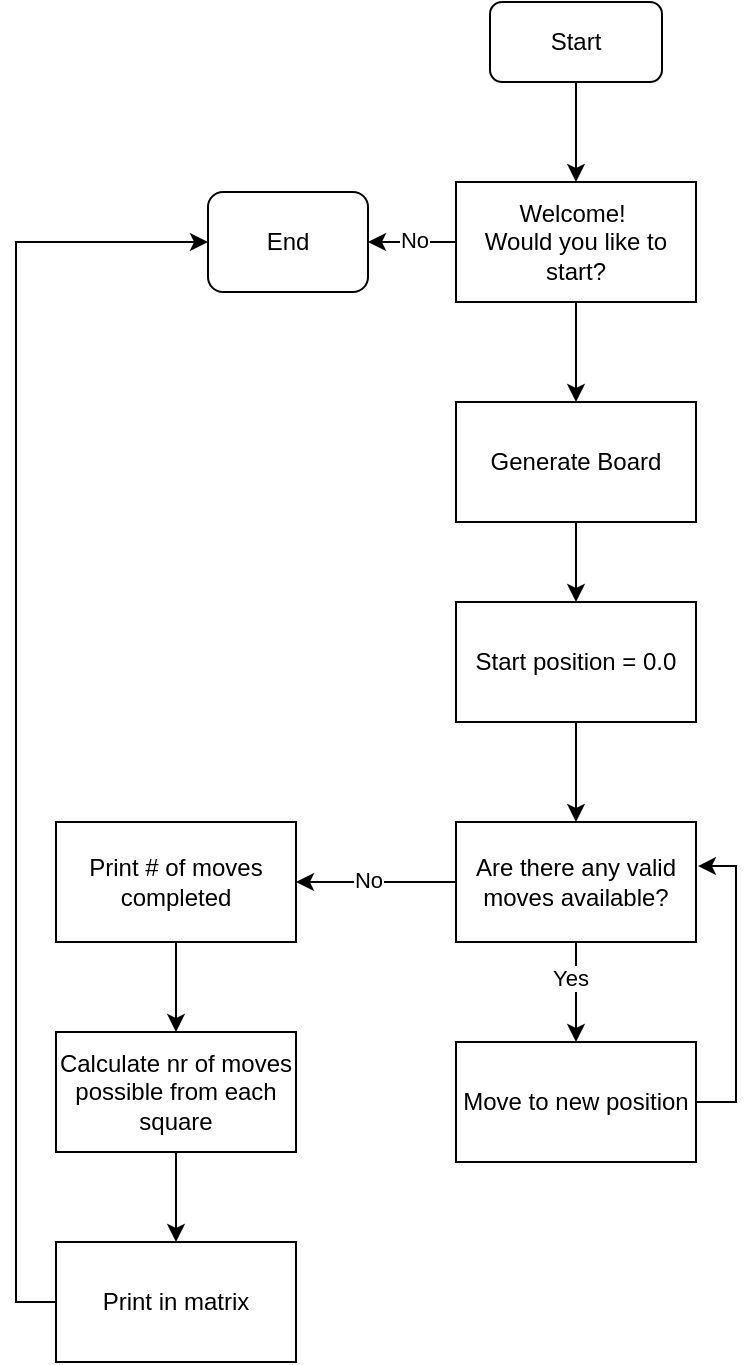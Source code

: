 <mxfile version="28.2.5">
  <diagram name="Side-1" id="fXFDWMzpkF1zqOqWwmxB">
    <mxGraphModel dx="1426" dy="841" grid="1" gridSize="10" guides="1" tooltips="1" connect="1" arrows="1" fold="1" page="1" pageScale="1" pageWidth="827" pageHeight="1169" math="0" shadow="0">
      <root>
        <mxCell id="0" />
        <mxCell id="1" parent="0" />
        <mxCell id="O5TQjMn34plPdjG0fmoY-3" value="" style="edgeStyle=orthogonalEdgeStyle;rounded=0;orthogonalLoop=1;jettySize=auto;html=1;" edge="1" parent="1" source="O5TQjMn34plPdjG0fmoY-1" target="O5TQjMn34plPdjG0fmoY-2">
          <mxGeometry relative="1" as="geometry" />
        </mxCell>
        <mxCell id="O5TQjMn34plPdjG0fmoY-1" value="Start" style="rounded=1;whiteSpace=wrap;html=1;" vertex="1" parent="1">
          <mxGeometry x="371" y="10" width="86" height="40" as="geometry" />
        </mxCell>
        <mxCell id="O5TQjMn34plPdjG0fmoY-6" value="" style="edgeStyle=orthogonalEdgeStyle;rounded=0;orthogonalLoop=1;jettySize=auto;html=1;" edge="1" parent="1" source="O5TQjMn34plPdjG0fmoY-2" target="O5TQjMn34plPdjG0fmoY-5">
          <mxGeometry relative="1" as="geometry" />
        </mxCell>
        <mxCell id="O5TQjMn34plPdjG0fmoY-7" value="No" style="edgeLabel;html=1;align=center;verticalAlign=middle;resizable=0;points=[];" vertex="1" connectable="0" parent="O5TQjMn34plPdjG0fmoY-6">
          <mxGeometry x="-0.045" y="-1" relative="1" as="geometry">
            <mxPoint as="offset" />
          </mxGeometry>
        </mxCell>
        <mxCell id="O5TQjMn34plPdjG0fmoY-9" value="" style="edgeStyle=orthogonalEdgeStyle;rounded=0;orthogonalLoop=1;jettySize=auto;html=1;" edge="1" parent="1" source="O5TQjMn34plPdjG0fmoY-2" target="O5TQjMn34plPdjG0fmoY-8">
          <mxGeometry relative="1" as="geometry" />
        </mxCell>
        <mxCell id="O5TQjMn34plPdjG0fmoY-2" value="Welcome!&amp;nbsp;&lt;br&gt;Would you like to start?" style="rounded=0;whiteSpace=wrap;html=1;" vertex="1" parent="1">
          <mxGeometry x="354" y="100" width="120" height="60" as="geometry" />
        </mxCell>
        <mxCell id="O5TQjMn34plPdjG0fmoY-5" value="End" style="rounded=1;whiteSpace=wrap;html=1;" vertex="1" parent="1">
          <mxGeometry x="230" y="105" width="80" height="50" as="geometry" />
        </mxCell>
        <mxCell id="O5TQjMn34plPdjG0fmoY-11" value="" style="edgeStyle=orthogonalEdgeStyle;rounded=0;orthogonalLoop=1;jettySize=auto;html=1;" edge="1" parent="1" source="O5TQjMn34plPdjG0fmoY-8" target="O5TQjMn34plPdjG0fmoY-10">
          <mxGeometry relative="1" as="geometry" />
        </mxCell>
        <mxCell id="O5TQjMn34plPdjG0fmoY-8" value="Generate Board" style="rounded=0;whiteSpace=wrap;html=1;" vertex="1" parent="1">
          <mxGeometry x="354" y="210" width="120" height="60" as="geometry" />
        </mxCell>
        <mxCell id="O5TQjMn34plPdjG0fmoY-13" value="" style="edgeStyle=orthogonalEdgeStyle;rounded=0;orthogonalLoop=1;jettySize=auto;html=1;" edge="1" parent="1" source="O5TQjMn34plPdjG0fmoY-10" target="O5TQjMn34plPdjG0fmoY-12">
          <mxGeometry relative="1" as="geometry" />
        </mxCell>
        <mxCell id="O5TQjMn34plPdjG0fmoY-10" value="Start position = 0.0" style="rounded=0;whiteSpace=wrap;html=1;" vertex="1" parent="1">
          <mxGeometry x="354" y="310" width="120" height="60" as="geometry" />
        </mxCell>
        <mxCell id="O5TQjMn34plPdjG0fmoY-15" value="" style="edgeStyle=orthogonalEdgeStyle;rounded=0;orthogonalLoop=1;jettySize=auto;html=1;" edge="1" parent="1" source="O5TQjMn34plPdjG0fmoY-12" target="O5TQjMn34plPdjG0fmoY-14">
          <mxGeometry relative="1" as="geometry" />
        </mxCell>
        <mxCell id="O5TQjMn34plPdjG0fmoY-22" value="No" style="edgeLabel;html=1;align=center;verticalAlign=middle;resizable=0;points=[];" vertex="1" connectable="0" parent="O5TQjMn34plPdjG0fmoY-15">
          <mxGeometry x="0.1" y="-1" relative="1" as="geometry">
            <mxPoint as="offset" />
          </mxGeometry>
        </mxCell>
        <mxCell id="O5TQjMn34plPdjG0fmoY-23" value="" style="edgeStyle=orthogonalEdgeStyle;rounded=0;orthogonalLoop=1;jettySize=auto;html=1;" edge="1" parent="1" source="O5TQjMn34plPdjG0fmoY-12" target="O5TQjMn34plPdjG0fmoY-21">
          <mxGeometry relative="1" as="geometry" />
        </mxCell>
        <mxCell id="O5TQjMn34plPdjG0fmoY-24" value="Yes" style="edgeLabel;html=1;align=center;verticalAlign=middle;resizable=0;points=[];" vertex="1" connectable="0" parent="O5TQjMn34plPdjG0fmoY-23">
          <mxGeometry x="-0.28" y="-3" relative="1" as="geometry">
            <mxPoint as="offset" />
          </mxGeometry>
        </mxCell>
        <mxCell id="O5TQjMn34plPdjG0fmoY-12" value="Are there any valid moves available?" style="rounded=0;whiteSpace=wrap;html=1;" vertex="1" parent="1">
          <mxGeometry x="354" y="420" width="120" height="60" as="geometry" />
        </mxCell>
        <mxCell id="O5TQjMn34plPdjG0fmoY-17" value="" style="edgeStyle=orthogonalEdgeStyle;rounded=0;orthogonalLoop=1;jettySize=auto;html=1;" edge="1" parent="1" source="O5TQjMn34plPdjG0fmoY-14" target="O5TQjMn34plPdjG0fmoY-16">
          <mxGeometry relative="1" as="geometry" />
        </mxCell>
        <mxCell id="O5TQjMn34plPdjG0fmoY-14" value="Print # of moves completed" style="rounded=0;whiteSpace=wrap;html=1;" vertex="1" parent="1">
          <mxGeometry x="154" y="420" width="120" height="60" as="geometry" />
        </mxCell>
        <mxCell id="O5TQjMn34plPdjG0fmoY-19" value="" style="edgeStyle=orthogonalEdgeStyle;rounded=0;orthogonalLoop=1;jettySize=auto;html=1;" edge="1" parent="1" source="O5TQjMn34plPdjG0fmoY-16" target="O5TQjMn34plPdjG0fmoY-18">
          <mxGeometry relative="1" as="geometry" />
        </mxCell>
        <mxCell id="O5TQjMn34plPdjG0fmoY-16" value="Calculate nr of moves possible from each square" style="whiteSpace=wrap;html=1;rounded=0;" vertex="1" parent="1">
          <mxGeometry x="154" y="525" width="120" height="60" as="geometry" />
        </mxCell>
        <mxCell id="O5TQjMn34plPdjG0fmoY-20" style="edgeStyle=orthogonalEdgeStyle;rounded=0;orthogonalLoop=1;jettySize=auto;html=1;exitX=0;exitY=0.5;exitDx=0;exitDy=0;entryX=0;entryY=0.5;entryDx=0;entryDy=0;" edge="1" parent="1" source="O5TQjMn34plPdjG0fmoY-18" target="O5TQjMn34plPdjG0fmoY-5">
          <mxGeometry relative="1" as="geometry" />
        </mxCell>
        <mxCell id="O5TQjMn34plPdjG0fmoY-18" value="Print in matrix" style="whiteSpace=wrap;html=1;rounded=0;" vertex="1" parent="1">
          <mxGeometry x="154" y="630" width="120" height="60" as="geometry" />
        </mxCell>
        <mxCell id="O5TQjMn34plPdjG0fmoY-21" value="Move to new position" style="rounded=0;whiteSpace=wrap;html=1;" vertex="1" parent="1">
          <mxGeometry x="354" y="530" width="120" height="60" as="geometry" />
        </mxCell>
        <mxCell id="O5TQjMn34plPdjG0fmoY-25" style="edgeStyle=orthogonalEdgeStyle;rounded=0;orthogonalLoop=1;jettySize=auto;html=1;exitX=1;exitY=0.5;exitDx=0;exitDy=0;entryX=1.008;entryY=0.367;entryDx=0;entryDy=0;entryPerimeter=0;" edge="1" parent="1" source="O5TQjMn34plPdjG0fmoY-21" target="O5TQjMn34plPdjG0fmoY-12">
          <mxGeometry relative="1" as="geometry" />
        </mxCell>
      </root>
    </mxGraphModel>
  </diagram>
</mxfile>
